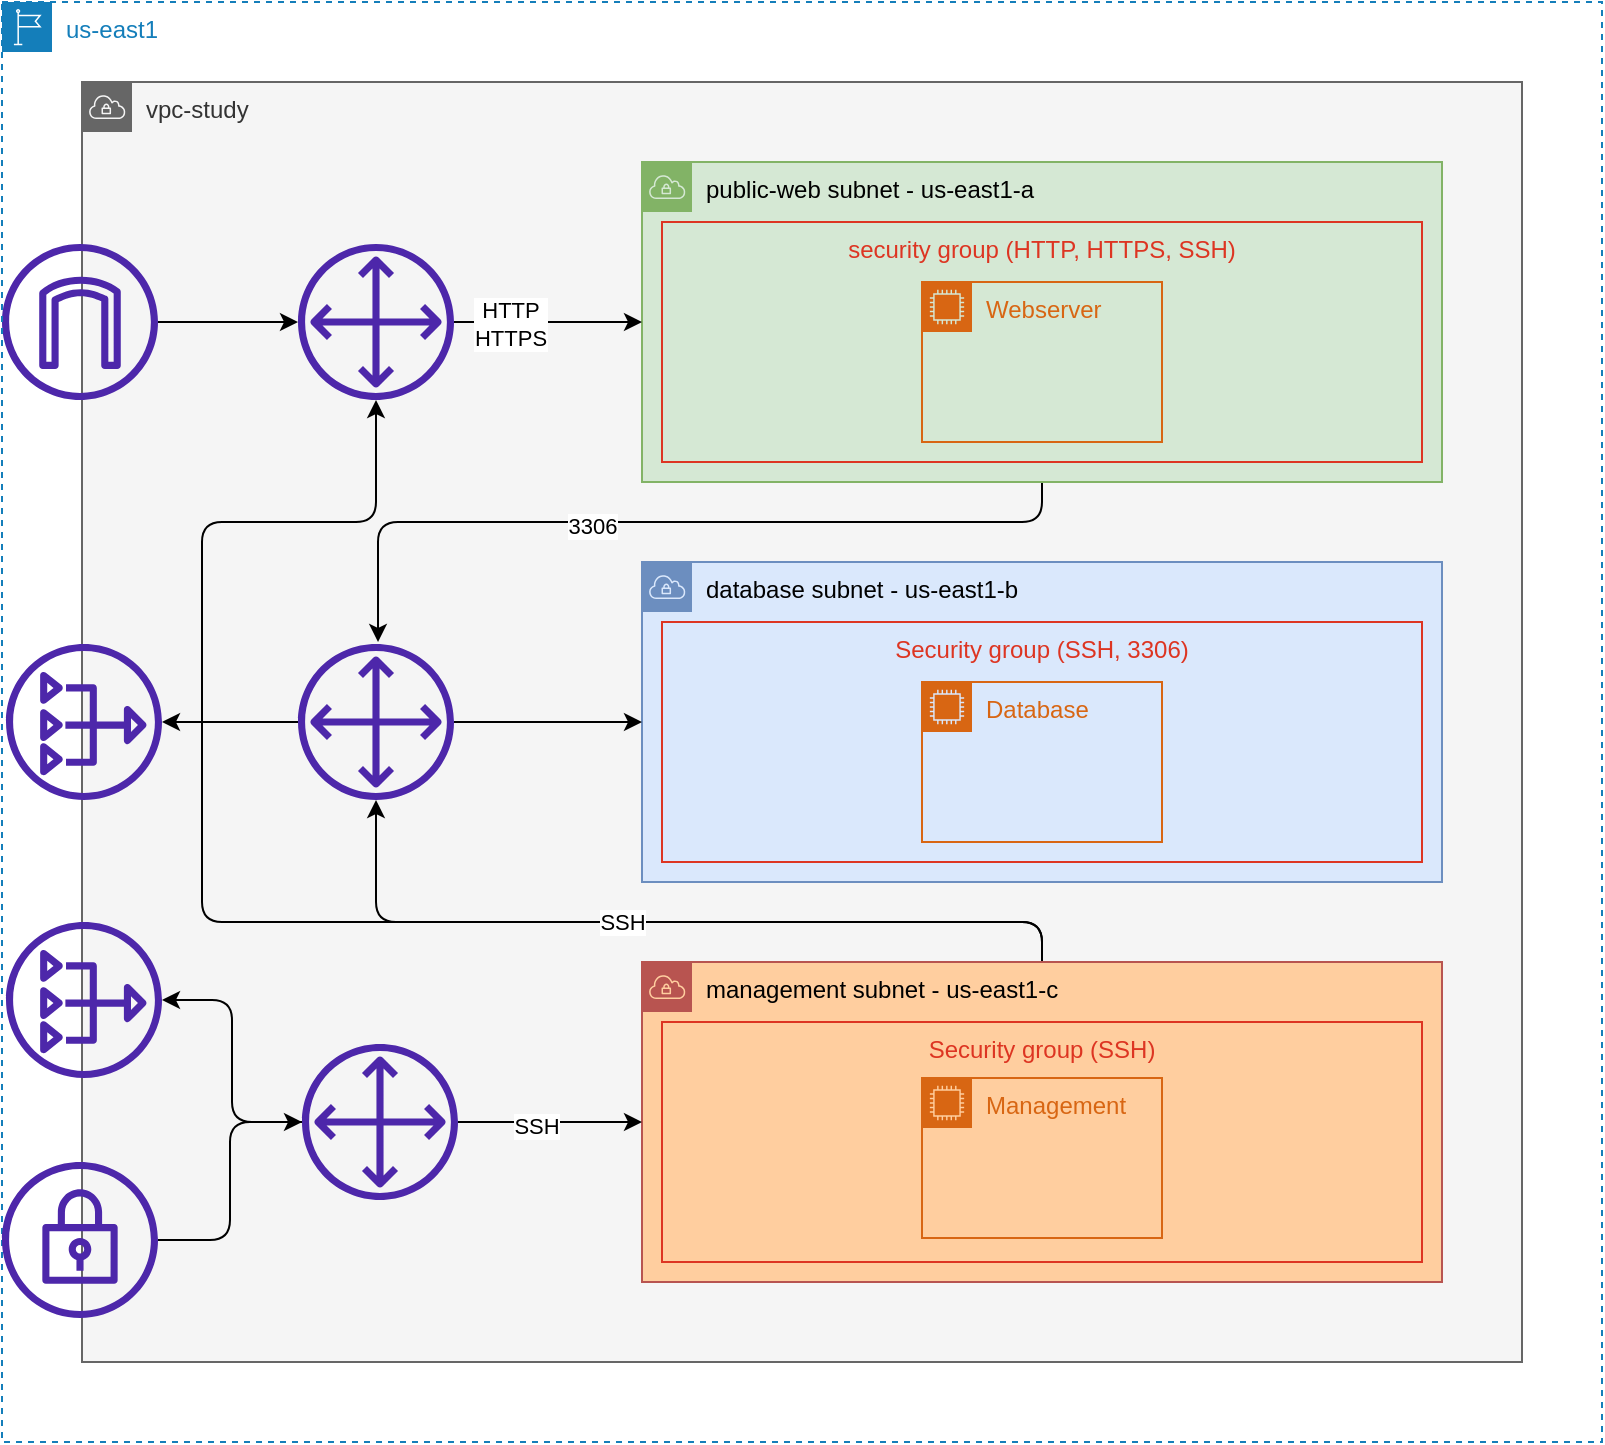<mxfile version="20.2.3" type="device"><diagram id="wOoGNhjrPLltATOaldwj" name="VPC - Rede 1"><mxGraphModel dx="1646" dy="878" grid="1" gridSize="10" guides="1" tooltips="1" connect="1" arrows="1" fold="1" page="1" pageScale="1" pageWidth="1100" pageHeight="850" math="0" shadow="0"><root><mxCell id="0"/><mxCell id="1" parent="0"/><mxCell id="YuE-L2DtgMK-VeeYnLuS-6" value="vpc-study" style="points=[[0,0],[0.25,0],[0.5,0],[0.75,0],[1,0],[1,0.25],[1,0.5],[1,0.75],[1,1],[0.75,1],[0.5,1],[0.25,1],[0,1],[0,0.75],[0,0.5],[0,0.25]];outlineConnect=0;html=1;whiteSpace=wrap;fontSize=12;fontStyle=0;container=1;pointerEvents=0;collapsible=0;recursiveResize=0;shape=mxgraph.aws4.group;grIcon=mxgraph.aws4.group_vpc;strokeColor=#666666;fillColor=#f5f5f5;verticalAlign=top;align=left;spacingLeft=30;fontColor=#333333;dashed=0;rounded=1;" parent="1" vertex="1"><mxGeometry x="120" y="80" width="720" height="640" as="geometry"/></mxCell><mxCell id="YuE-L2DtgMK-VeeYnLuS-24" style="edgeStyle=orthogonalEdgeStyle;rounded=1;orthogonalLoop=1;jettySize=auto;html=1;fontColor=#000000;entryX=0.513;entryY=-0.013;entryDx=0;entryDy=0;entryPerimeter=0;" parent="YuE-L2DtgMK-VeeYnLuS-6" source="YuE-L2DtgMK-VeeYnLuS-8" target="YuE-L2DtgMK-VeeYnLuS-21" edge="1"><mxGeometry relative="1" as="geometry"><Array as="points"><mxPoint x="480" y="220"/><mxPoint x="148" y="220"/></Array></mxGeometry></mxCell><mxCell id="YuE-L2DtgMK-VeeYnLuS-35" value="3306" style="edgeLabel;html=1;align=center;verticalAlign=middle;resizable=0;points=[];fontSize=11;" parent="YuE-L2DtgMK-VeeYnLuS-24" vertex="1" connectable="0"><mxGeometry x="0.189" y="2" relative="1" as="geometry"><mxPoint as="offset"/></mxGeometry></mxCell><mxCell id="YuE-L2DtgMK-VeeYnLuS-8" value="public-web subnet - us-east1-a" style="outlineConnect=0;html=1;whiteSpace=wrap;fontSize=12;fontStyle=0;shape=mxgraph.aws4.group;grIcon=mxgraph.aws4.group_vpc;strokeColor=#82b366;fillColor=#d5e8d4;verticalAlign=top;align=left;spacingLeft=30;dashed=0;rounded=1;" parent="YuE-L2DtgMK-VeeYnLuS-6" vertex="1"><mxGeometry x="280" y="40" width="400" height="160" as="geometry"/></mxCell><mxCell id="YuE-L2DtgMK-VeeYnLuS-9" value="database subnet - us-east1-b" style="outlineConnect=0;html=1;whiteSpace=wrap;fontSize=12;fontStyle=0;shape=mxgraph.aws4.group;grIcon=mxgraph.aws4.group_vpc;strokeColor=#6c8ebf;fillColor=#dae8fc;verticalAlign=top;align=left;spacingLeft=30;dashed=0;rounded=1;" parent="YuE-L2DtgMK-VeeYnLuS-6" vertex="1"><mxGeometry x="280" y="240" width="400" height="160" as="geometry"/></mxCell><mxCell id="YuE-L2DtgMK-VeeYnLuS-20" style="edgeStyle=orthogonalEdgeStyle;rounded=1;orthogonalLoop=1;jettySize=auto;html=1;fontColor=#000000;" parent="YuE-L2DtgMK-VeeYnLuS-6" source="YuE-L2DtgMK-VeeYnLuS-10" target="YuE-L2DtgMK-VeeYnLuS-8" edge="1"><mxGeometry relative="1" as="geometry"/></mxCell><mxCell id="YuE-L2DtgMK-VeeYnLuS-33" value="HTTP&lt;br style=&quot;font-size: 11px;&quot;&gt;HTTPS" style="edgeLabel;html=1;align=center;verticalAlign=middle;resizable=0;points=[];fontSize=11;" parent="YuE-L2DtgMK-VeeYnLuS-20" vertex="1" connectable="0"><mxGeometry x="-0.613" y="-3" relative="1" as="geometry"><mxPoint x="10" y="-2" as="offset"/></mxGeometry></mxCell><mxCell id="YuE-L2DtgMK-VeeYnLuS-10" value="" style="outlineConnect=0;fontColor=#232F3E;gradientColor=none;fillColor=#4D27AA;strokeColor=none;dashed=0;verticalLabelPosition=bottom;verticalAlign=top;align=center;html=1;fontSize=12;fontStyle=0;aspect=fixed;pointerEvents=1;shape=mxgraph.aws4.customer_gateway;rounded=1;" parent="YuE-L2DtgMK-VeeYnLuS-6" vertex="1"><mxGeometry x="108" y="81" width="78" height="78" as="geometry"/></mxCell><mxCell id="YuE-L2DtgMK-VeeYnLuS-7" value="" style="outlineConnect=0;fontColor=#232F3E;gradientColor=none;fillColor=#4D27AA;strokeColor=none;dashed=0;verticalLabelPosition=bottom;verticalAlign=top;align=center;html=1;fontSize=12;fontStyle=0;aspect=fixed;pointerEvents=1;shape=mxgraph.aws4.internet_gateway;rounded=1;" parent="YuE-L2DtgMK-VeeYnLuS-6" vertex="1"><mxGeometry x="-40" y="81" width="78" height="78" as="geometry"/></mxCell><mxCell id="YuE-L2DtgMK-VeeYnLuS-11" style="edgeStyle=orthogonalEdgeStyle;rounded=1;orthogonalLoop=1;jettySize=auto;html=1;fontColor=#000000;" parent="YuE-L2DtgMK-VeeYnLuS-6" source="YuE-L2DtgMK-VeeYnLuS-7" target="YuE-L2DtgMK-VeeYnLuS-10" edge="1"><mxGeometry relative="1" as="geometry"/></mxCell><mxCell id="YuE-L2DtgMK-VeeYnLuS-23" style="edgeStyle=orthogonalEdgeStyle;rounded=1;orthogonalLoop=1;jettySize=auto;html=1;fontColor=#000000;" parent="YuE-L2DtgMK-VeeYnLuS-6" source="YuE-L2DtgMK-VeeYnLuS-15" target="YuE-L2DtgMK-VeeYnLuS-21" edge="1"><mxGeometry relative="1" as="geometry"><Array as="points"><mxPoint x="480" y="420"/><mxPoint x="147" y="420"/></Array></mxGeometry></mxCell><mxCell id="YuE-L2DtgMK-VeeYnLuS-25" value="SSH" style="edgeStyle=orthogonalEdgeStyle;rounded=1;orthogonalLoop=1;jettySize=auto;html=1;fontColor=#000000;" parent="YuE-L2DtgMK-VeeYnLuS-6" source="YuE-L2DtgMK-VeeYnLuS-15" target="YuE-L2DtgMK-VeeYnLuS-10" edge="1"><mxGeometry x="-0.416" relative="1" as="geometry"><Array as="points"><mxPoint x="480" y="420"/><mxPoint x="60" y="420"/><mxPoint x="60" y="220"/><mxPoint x="147" y="220"/></Array><mxPoint as="offset"/></mxGeometry></mxCell><mxCell id="YuE-L2DtgMK-VeeYnLuS-15" value="management subnet - us-east1-c" style="outlineConnect=0;html=1;whiteSpace=wrap;fontSize=12;fontStyle=0;shape=mxgraph.aws4.group;grIcon=mxgraph.aws4.group_vpc;strokeColor=#b85450;fillColor=#FFCE9F;verticalAlign=top;align=left;spacingLeft=30;dashed=0;rounded=1;" parent="YuE-L2DtgMK-VeeYnLuS-6" vertex="1"><mxGeometry x="280" y="440" width="400" height="160" as="geometry"/></mxCell><mxCell id="YuE-L2DtgMK-VeeYnLuS-22" style="edgeStyle=orthogonalEdgeStyle;rounded=1;orthogonalLoop=1;jettySize=auto;html=1;fontColor=#000000;" parent="YuE-L2DtgMK-VeeYnLuS-6" source="YuE-L2DtgMK-VeeYnLuS-21" target="YuE-L2DtgMK-VeeYnLuS-9" edge="1"><mxGeometry relative="1" as="geometry"/></mxCell><mxCell id="YuE-L2DtgMK-VeeYnLuS-21" value="" style="outlineConnect=0;fontColor=#232F3E;gradientColor=none;fillColor=#4D27AA;strokeColor=none;dashed=0;verticalLabelPosition=bottom;verticalAlign=top;align=center;html=1;fontSize=12;fontStyle=0;aspect=fixed;pointerEvents=1;shape=mxgraph.aws4.customer_gateway;rounded=1;" parent="YuE-L2DtgMK-VeeYnLuS-6" vertex="1"><mxGeometry x="108" y="281" width="78" height="78" as="geometry"/></mxCell><mxCell id="YuE-L2DtgMK-VeeYnLuS-26" value="security group (HTTP, HTTPS, SSH)" style="fillColor=none;strokeColor=#DD3522;verticalAlign=top;fontStyle=0;fontColor=#DD3522;rounded=0;" parent="YuE-L2DtgMK-VeeYnLuS-6" vertex="1"><mxGeometry x="290" y="70" width="380" height="120" as="geometry"/></mxCell><mxCell id="YuE-L2DtgMK-VeeYnLuS-27" value="Security group (SSH, 3306)" style="fillColor=none;strokeColor=#DD3522;verticalAlign=top;fontStyle=0;fontColor=#DD3522;rounded=0;" parent="YuE-L2DtgMK-VeeYnLuS-6" vertex="1"><mxGeometry x="290" y="270" width="380" height="120" as="geometry"/></mxCell><mxCell id="AhwYfxgVJZIUIVihKAKB-5" style="edgeStyle=orthogonalEdgeStyle;rounded=0;orthogonalLoop=1;jettySize=auto;html=1;" parent="1" source="YuE-L2DtgMK-VeeYnLuS-21" target="AhwYfxgVJZIUIVihKAKB-4" edge="1"><mxGeometry relative="1" as="geometry"/></mxCell><mxCell id="vGeOv1t9YAawB4Xdcqkv-1" value="us-east1" style="points=[[0,0],[0.25,0],[0.5,0],[0.75,0],[1,0],[1,0.25],[1,0.5],[1,0.75],[1,1],[0.75,1],[0.5,1],[0.25,1],[0,1],[0,0.75],[0,0.5],[0,0.25]];outlineConnect=0;gradientColor=none;html=1;whiteSpace=wrap;fontSize=12;fontStyle=0;container=1;pointerEvents=0;collapsible=0;recursiveResize=0;shape=mxgraph.aws4.group;grIcon=mxgraph.aws4.group_region;strokeColor=#147EBA;fillColor=none;verticalAlign=top;align=left;spacingLeft=30;fontColor=#147EBA;dashed=1;" vertex="1" parent="1"><mxGeometry x="80" y="40" width="800" height="720" as="geometry"/></mxCell><mxCell id="AhwYfxgVJZIUIVihKAKB-4" value="" style="sketch=0;outlineConnect=0;fontColor=#232F3E;gradientColor=none;fillColor=#4D27AA;strokeColor=none;dashed=0;verticalLabelPosition=bottom;verticalAlign=top;align=center;html=1;fontSize=12;fontStyle=0;aspect=fixed;pointerEvents=1;shape=mxgraph.aws4.nat_gateway;" parent="vGeOv1t9YAawB4Xdcqkv-1" vertex="1"><mxGeometry x="2" y="321" width="78" height="78" as="geometry"/></mxCell><mxCell id="AhwYfxgVJZIUIVihKAKB-6" value="" style="sketch=0;outlineConnect=0;fontColor=#232F3E;gradientColor=none;fillColor=#4D27AA;strokeColor=none;dashed=0;verticalLabelPosition=bottom;verticalAlign=top;align=center;html=1;fontSize=12;fontStyle=0;aspect=fixed;pointerEvents=1;shape=mxgraph.aws4.nat_gateway;" parent="vGeOv1t9YAawB4Xdcqkv-1" vertex="1"><mxGeometry x="2" y="460" width="78" height="78" as="geometry"/></mxCell><mxCell id="YuE-L2DtgMK-VeeYnLuS-29" value="" style="outlineConnect=0;fontColor=#232F3E;gradientColor=none;fillColor=#4D27AA;strokeColor=none;dashed=0;verticalLabelPosition=bottom;verticalAlign=top;align=center;html=1;fontSize=12;fontStyle=0;aspect=fixed;pointerEvents=1;shape=mxgraph.aws4.vpn_gateway;rounded=1;" parent="vGeOv1t9YAawB4Xdcqkv-1" vertex="1"><mxGeometry y="580" width="78" height="78" as="geometry"/></mxCell><mxCell id="YuE-L2DtgMK-VeeYnLuS-16" value="" style="outlineConnect=0;fontColor=#232F3E;gradientColor=none;fillColor=#4D27AA;strokeColor=none;dashed=0;verticalLabelPosition=bottom;verticalAlign=top;align=center;html=1;fontSize=12;fontStyle=0;aspect=fixed;pointerEvents=1;shape=mxgraph.aws4.customer_gateway;rounded=1;" parent="vGeOv1t9YAawB4Xdcqkv-1" vertex="1"><mxGeometry x="150" y="521" width="78" height="78" as="geometry"/></mxCell><mxCell id="YuE-L2DtgMK-VeeYnLuS-30" style="edgeStyle=orthogonalEdgeStyle;rounded=1;orthogonalLoop=1;jettySize=auto;html=1;fontColor=#000000;" parent="vGeOv1t9YAawB4Xdcqkv-1" source="YuE-L2DtgMK-VeeYnLuS-29" target="YuE-L2DtgMK-VeeYnLuS-16" edge="1"><mxGeometry relative="1" as="geometry"/></mxCell><mxCell id="AhwYfxgVJZIUIVihKAKB-7" style="edgeStyle=orthogonalEdgeStyle;rounded=1;orthogonalLoop=1;jettySize=auto;html=1;" parent="vGeOv1t9YAawB4Xdcqkv-1" source="YuE-L2DtgMK-VeeYnLuS-16" target="AhwYfxgVJZIUIVihKAKB-6" edge="1"><mxGeometry relative="1" as="geometry"/></mxCell><mxCell id="YuE-L2DtgMK-VeeYnLuS-1" value="Webserver" style="points=[[0,0],[0.25,0],[0.5,0],[0.75,0],[1,0],[1,0.25],[1,0.5],[1,0.75],[1,1],[0.75,1],[0.5,1],[0.25,1],[0,1],[0,0.75],[0,0.5],[0,0.25]];outlineConnect=0;gradientColor=none;html=1;whiteSpace=wrap;fontSize=12;fontStyle=0;container=1;pointerEvents=0;collapsible=0;recursiveResize=0;shape=mxgraph.aws4.group;grIcon=mxgraph.aws4.group_ec2_instance_contents;strokeColor=#D86613;fillColor=none;verticalAlign=top;align=left;spacingLeft=30;fontColor=#D86613;dashed=0;rounded=1;" parent="vGeOv1t9YAawB4Xdcqkv-1" vertex="1"><mxGeometry x="460" y="140" width="120" height="80" as="geometry"/></mxCell><mxCell id="YuE-L2DtgMK-VeeYnLuS-13" value="Database" style="points=[[0,0],[0.25,0],[0.5,0],[0.75,0],[1,0],[1,0.25],[1,0.5],[1,0.75],[1,1],[0.75,1],[0.5,1],[0.25,1],[0,1],[0,0.75],[0,0.5],[0,0.25]];outlineConnect=0;gradientColor=none;html=1;whiteSpace=wrap;fontSize=12;fontStyle=0;container=1;pointerEvents=0;collapsible=0;recursiveResize=0;shape=mxgraph.aws4.group;grIcon=mxgraph.aws4.group_ec2_instance_contents;strokeColor=#D86613;fillColor=none;verticalAlign=top;align=left;spacingLeft=30;fontColor=#D86613;dashed=0;rounded=1;" parent="vGeOv1t9YAawB4Xdcqkv-1" vertex="1"><mxGeometry x="460" y="340" width="120" height="80" as="geometry"/></mxCell><mxCell id="YuE-L2DtgMK-VeeYnLuS-28" value="Security group (SSH)" style="fillColor=none;strokeColor=#DD3522;verticalAlign=top;fontStyle=0;fontColor=#DD3522;rounded=0;" parent="vGeOv1t9YAawB4Xdcqkv-1" vertex="1"><mxGeometry x="330" y="510" width="380" height="120" as="geometry"/></mxCell><mxCell id="YuE-L2DtgMK-VeeYnLuS-17" value="Management" style="points=[[0,0],[0.25,0],[0.5,0],[0.75,0],[1,0],[1,0.25],[1,0.5],[1,0.75],[1,1],[0.75,1],[0.5,1],[0.25,1],[0,1],[0,0.75],[0,0.5],[0,0.25]];outlineConnect=0;gradientColor=none;html=1;whiteSpace=wrap;fontSize=12;fontStyle=0;container=1;pointerEvents=0;collapsible=0;recursiveResize=0;shape=mxgraph.aws4.group;grIcon=mxgraph.aws4.group_ec2_instance_contents;strokeColor=#D86613;fillColor=none;verticalAlign=top;align=left;spacingLeft=30;fontColor=#D86613;dashed=0;rounded=1;" parent="vGeOv1t9YAawB4Xdcqkv-1" vertex="1"><mxGeometry x="460" y="538" width="120" height="80" as="geometry"/></mxCell><mxCell id="YuE-L2DtgMK-VeeYnLuS-19" style="edgeStyle=orthogonalEdgeStyle;rounded=1;orthogonalLoop=1;jettySize=auto;html=1;fontColor=#000000;" parent="1" source="YuE-L2DtgMK-VeeYnLuS-16" target="YuE-L2DtgMK-VeeYnLuS-15" edge="1"><mxGeometry relative="1" as="geometry"/></mxCell><mxCell id="vGeOv1t9YAawB4Xdcqkv-2" value="SSH" style="edgeLabel;html=1;align=center;verticalAlign=middle;resizable=0;points=[];" vertex="1" connectable="0" parent="YuE-L2DtgMK-VeeYnLuS-19"><mxGeometry x="-0.152" y="-2" relative="1" as="geometry"><mxPoint as="offset"/></mxGeometry></mxCell></root></mxGraphModel></diagram></mxfile>